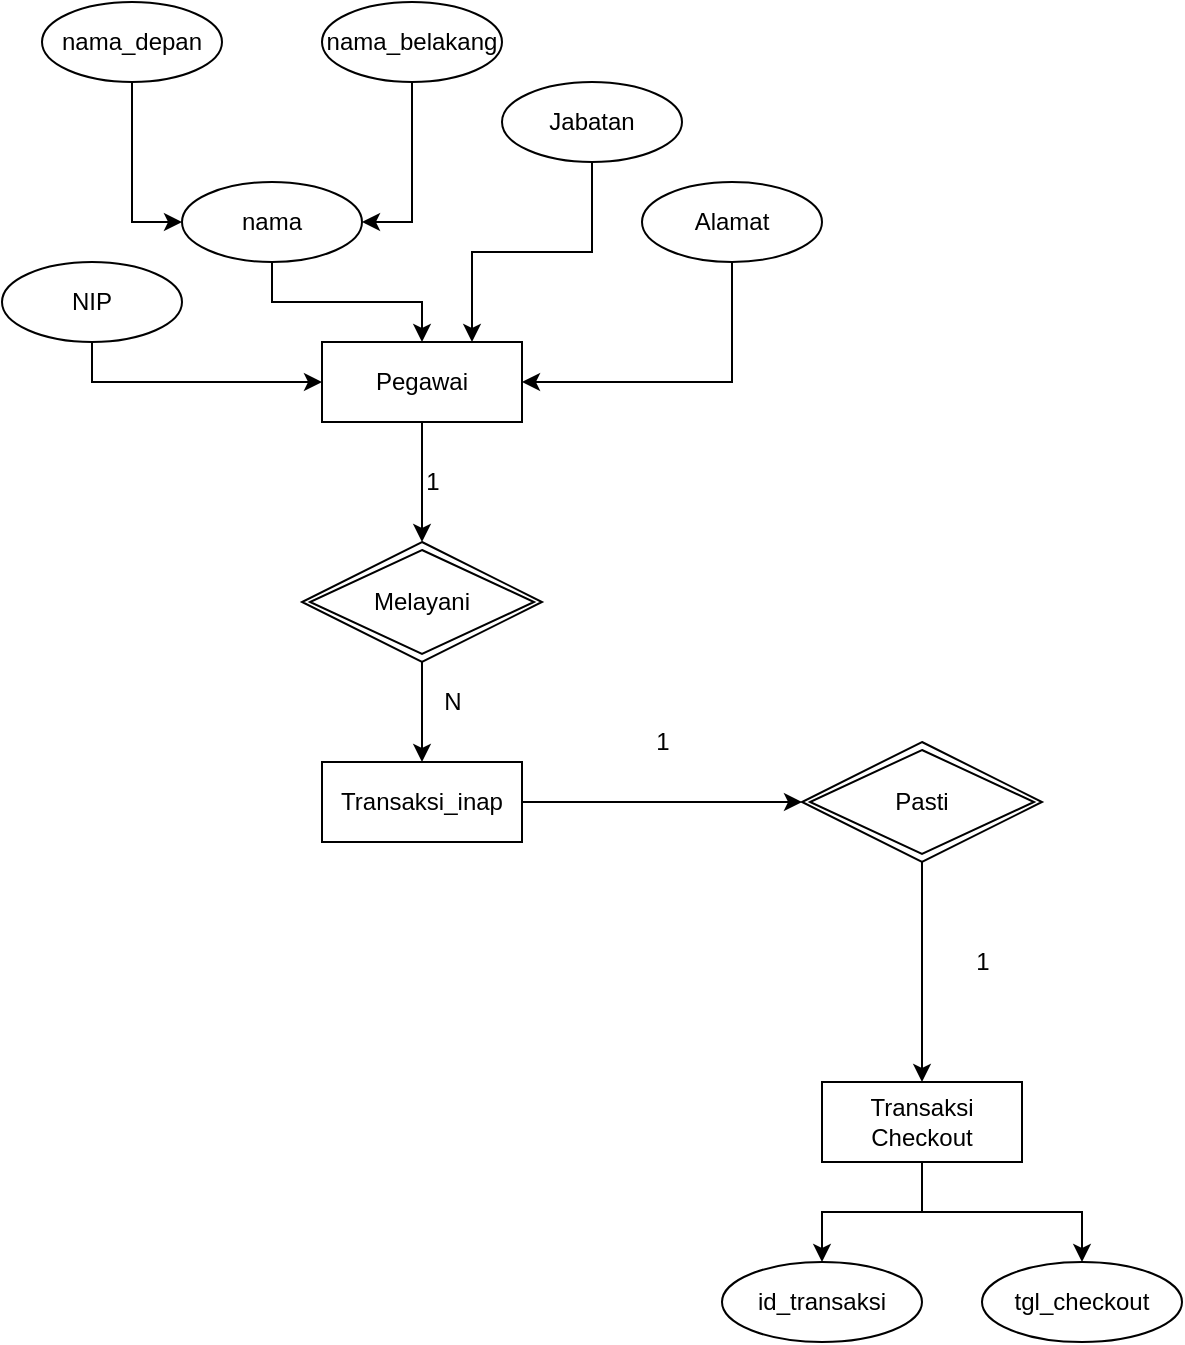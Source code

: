 <mxfile version="13.10.0" type="github">
  <diagram id="gj8yxHu3S_4FRRV1vKiW" name="Page-1">
    <mxGraphModel dx="789" dy="676" grid="1" gridSize="10" guides="1" tooltips="1" connect="1" arrows="1" fold="1" page="1" pageScale="1" pageWidth="850" pageHeight="1100" math="0" shadow="0">
      <root>
        <mxCell id="0" />
        <mxCell id="1" parent="0" />
        <mxCell id="kXx_nYdvZnYu2SWyNmIj-19" style="edgeStyle=orthogonalEdgeStyle;rounded=0;orthogonalLoop=1;jettySize=auto;html=1;entryX=0.5;entryY=0;entryDx=0;entryDy=0;" edge="1" parent="1" source="kXx_nYdvZnYu2SWyNmIj-1" target="kXx_nYdvZnYu2SWyNmIj-17">
          <mxGeometry relative="1" as="geometry" />
        </mxCell>
        <mxCell id="kXx_nYdvZnYu2SWyNmIj-1" value="Pegawai" style="whiteSpace=wrap;html=1;align=center;" vertex="1" parent="1">
          <mxGeometry x="370" y="280" width="100" height="40" as="geometry" />
        </mxCell>
        <mxCell id="kXx_nYdvZnYu2SWyNmIj-7" style="edgeStyle=orthogonalEdgeStyle;rounded=0;orthogonalLoop=1;jettySize=auto;html=1;entryX=0;entryY=0.5;entryDx=0;entryDy=0;" edge="1" parent="1" source="kXx_nYdvZnYu2SWyNmIj-2" target="kXx_nYdvZnYu2SWyNmIj-4">
          <mxGeometry relative="1" as="geometry" />
        </mxCell>
        <mxCell id="kXx_nYdvZnYu2SWyNmIj-2" value="nama_depan" style="ellipse;whiteSpace=wrap;html=1;" vertex="1" parent="1">
          <mxGeometry x="230" y="110" width="90" height="40" as="geometry" />
        </mxCell>
        <mxCell id="kXx_nYdvZnYu2SWyNmIj-6" style="edgeStyle=orthogonalEdgeStyle;rounded=0;orthogonalLoop=1;jettySize=auto;html=1;entryX=1;entryY=0.5;entryDx=0;entryDy=0;" edge="1" parent="1" source="kXx_nYdvZnYu2SWyNmIj-3" target="kXx_nYdvZnYu2SWyNmIj-4">
          <mxGeometry relative="1" as="geometry" />
        </mxCell>
        <mxCell id="kXx_nYdvZnYu2SWyNmIj-3" value="nama_belakang" style="ellipse;whiteSpace=wrap;html=1;" vertex="1" parent="1">
          <mxGeometry x="370" y="110" width="90" height="40" as="geometry" />
        </mxCell>
        <mxCell id="kXx_nYdvZnYu2SWyNmIj-8" style="edgeStyle=orthogonalEdgeStyle;rounded=0;orthogonalLoop=1;jettySize=auto;html=1;entryX=0.5;entryY=0;entryDx=0;entryDy=0;" edge="1" parent="1" source="kXx_nYdvZnYu2SWyNmIj-4" target="kXx_nYdvZnYu2SWyNmIj-1">
          <mxGeometry relative="1" as="geometry" />
        </mxCell>
        <mxCell id="kXx_nYdvZnYu2SWyNmIj-4" value="nama" style="ellipse;whiteSpace=wrap;html=1;" vertex="1" parent="1">
          <mxGeometry x="300" y="200" width="90" height="40" as="geometry" />
        </mxCell>
        <mxCell id="kXx_nYdvZnYu2SWyNmIj-10" style="edgeStyle=orthogonalEdgeStyle;rounded=0;orthogonalLoop=1;jettySize=auto;html=1;entryX=0.75;entryY=0;entryDx=0;entryDy=0;" edge="1" parent="1" source="kXx_nYdvZnYu2SWyNmIj-9" target="kXx_nYdvZnYu2SWyNmIj-1">
          <mxGeometry relative="1" as="geometry" />
        </mxCell>
        <mxCell id="kXx_nYdvZnYu2SWyNmIj-9" value="Jabatan" style="ellipse;whiteSpace=wrap;html=1;" vertex="1" parent="1">
          <mxGeometry x="460" y="150" width="90" height="40" as="geometry" />
        </mxCell>
        <mxCell id="kXx_nYdvZnYu2SWyNmIj-12" style="edgeStyle=orthogonalEdgeStyle;rounded=0;orthogonalLoop=1;jettySize=auto;html=1;entryX=1;entryY=0.5;entryDx=0;entryDy=0;" edge="1" parent="1" source="kXx_nYdvZnYu2SWyNmIj-11" target="kXx_nYdvZnYu2SWyNmIj-1">
          <mxGeometry relative="1" as="geometry">
            <Array as="points">
              <mxPoint x="575" y="300" />
            </Array>
          </mxGeometry>
        </mxCell>
        <mxCell id="kXx_nYdvZnYu2SWyNmIj-11" value="Alamat" style="ellipse;whiteSpace=wrap;html=1;" vertex="1" parent="1">
          <mxGeometry x="530" y="200" width="90" height="40" as="geometry" />
        </mxCell>
        <mxCell id="kXx_nYdvZnYu2SWyNmIj-14" style="edgeStyle=orthogonalEdgeStyle;rounded=0;orthogonalLoop=1;jettySize=auto;html=1;entryX=0;entryY=0.5;entryDx=0;entryDy=0;" edge="1" parent="1" source="kXx_nYdvZnYu2SWyNmIj-13" target="kXx_nYdvZnYu2SWyNmIj-1">
          <mxGeometry relative="1" as="geometry">
            <Array as="points">
              <mxPoint x="255" y="300" />
            </Array>
          </mxGeometry>
        </mxCell>
        <mxCell id="kXx_nYdvZnYu2SWyNmIj-13" value="NIP" style="ellipse;whiteSpace=wrap;html=1;" vertex="1" parent="1">
          <mxGeometry x="210" y="240" width="90" height="40" as="geometry" />
        </mxCell>
        <mxCell id="kXx_nYdvZnYu2SWyNmIj-25" style="edgeStyle=orthogonalEdgeStyle;rounded=0;orthogonalLoop=1;jettySize=auto;html=1;entryX=0;entryY=0.5;entryDx=0;entryDy=0;" edge="1" parent="1" source="kXx_nYdvZnYu2SWyNmIj-16" target="kXx_nYdvZnYu2SWyNmIj-24">
          <mxGeometry relative="1" as="geometry" />
        </mxCell>
        <mxCell id="kXx_nYdvZnYu2SWyNmIj-16" value="Transaksi_inap" style="whiteSpace=wrap;html=1;align=center;" vertex="1" parent="1">
          <mxGeometry x="370" y="490" width="100" height="40" as="geometry" />
        </mxCell>
        <mxCell id="kXx_nYdvZnYu2SWyNmIj-22" style="edgeStyle=orthogonalEdgeStyle;rounded=0;orthogonalLoop=1;jettySize=auto;html=1;entryX=0.5;entryY=0;entryDx=0;entryDy=0;" edge="1" parent="1" source="kXx_nYdvZnYu2SWyNmIj-17" target="kXx_nYdvZnYu2SWyNmIj-16">
          <mxGeometry relative="1" as="geometry" />
        </mxCell>
        <mxCell id="kXx_nYdvZnYu2SWyNmIj-17" value="Melayani" style="shape=rhombus;double=1;perimeter=rhombusPerimeter;whiteSpace=wrap;html=1;align=center;" vertex="1" parent="1">
          <mxGeometry x="360" y="380" width="120" height="60" as="geometry" />
        </mxCell>
        <mxCell id="kXx_nYdvZnYu2SWyNmIj-21" value="1" style="text;html=1;align=center;verticalAlign=middle;resizable=0;points=[];autosize=1;" vertex="1" parent="1">
          <mxGeometry x="415" y="340" width="20" height="20" as="geometry" />
        </mxCell>
        <mxCell id="kXx_nYdvZnYu2SWyNmIj-23" value="N" style="text;html=1;align=center;verticalAlign=middle;resizable=0;points=[];autosize=1;" vertex="1" parent="1">
          <mxGeometry x="425" y="450" width="20" height="20" as="geometry" />
        </mxCell>
        <mxCell id="kXx_nYdvZnYu2SWyNmIj-27" style="edgeStyle=orthogonalEdgeStyle;rounded=0;orthogonalLoop=1;jettySize=auto;html=1;entryX=0.5;entryY=0;entryDx=0;entryDy=0;" edge="1" parent="1" source="kXx_nYdvZnYu2SWyNmIj-24" target="kXx_nYdvZnYu2SWyNmIj-26">
          <mxGeometry relative="1" as="geometry" />
        </mxCell>
        <mxCell id="kXx_nYdvZnYu2SWyNmIj-24" value="Pasti" style="shape=rhombus;double=1;perimeter=rhombusPerimeter;whiteSpace=wrap;html=1;align=center;" vertex="1" parent="1">
          <mxGeometry x="610" y="480" width="120" height="60" as="geometry" />
        </mxCell>
        <mxCell id="kXx_nYdvZnYu2SWyNmIj-32" value="" style="edgeStyle=orthogonalEdgeStyle;rounded=0;orthogonalLoop=1;jettySize=auto;html=1;" edge="1" parent="1" source="kXx_nYdvZnYu2SWyNmIj-26" target="kXx_nYdvZnYu2SWyNmIj-29">
          <mxGeometry relative="1" as="geometry" />
        </mxCell>
        <mxCell id="kXx_nYdvZnYu2SWyNmIj-33" style="edgeStyle=orthogonalEdgeStyle;rounded=0;orthogonalLoop=1;jettySize=auto;html=1;entryX=0.5;entryY=0;entryDx=0;entryDy=0;" edge="1" parent="1" source="kXx_nYdvZnYu2SWyNmIj-26" target="kXx_nYdvZnYu2SWyNmIj-28">
          <mxGeometry relative="1" as="geometry" />
        </mxCell>
        <mxCell id="kXx_nYdvZnYu2SWyNmIj-26" value="Transaksi Checkout" style="whiteSpace=wrap;html=1;align=center;" vertex="1" parent="1">
          <mxGeometry x="620" y="650" width="100" height="40" as="geometry" />
        </mxCell>
        <mxCell id="kXx_nYdvZnYu2SWyNmIj-28" value="id_transaksi" style="ellipse;whiteSpace=wrap;html=1;align=center;" vertex="1" parent="1">
          <mxGeometry x="570" y="740" width="100" height="40" as="geometry" />
        </mxCell>
        <mxCell id="kXx_nYdvZnYu2SWyNmIj-29" value="tgl_checkout" style="ellipse;whiteSpace=wrap;html=1;align=center;" vertex="1" parent="1">
          <mxGeometry x="700" y="740" width="100" height="40" as="geometry" />
        </mxCell>
        <mxCell id="kXx_nYdvZnYu2SWyNmIj-30" value="1" style="text;html=1;align=center;verticalAlign=middle;resizable=0;points=[];autosize=1;" vertex="1" parent="1">
          <mxGeometry x="530" y="470" width="20" height="20" as="geometry" />
        </mxCell>
        <mxCell id="kXx_nYdvZnYu2SWyNmIj-31" value="1" style="text;html=1;align=center;verticalAlign=middle;resizable=0;points=[];autosize=1;" vertex="1" parent="1">
          <mxGeometry x="690" y="580" width="20" height="20" as="geometry" />
        </mxCell>
      </root>
    </mxGraphModel>
  </diagram>
</mxfile>
